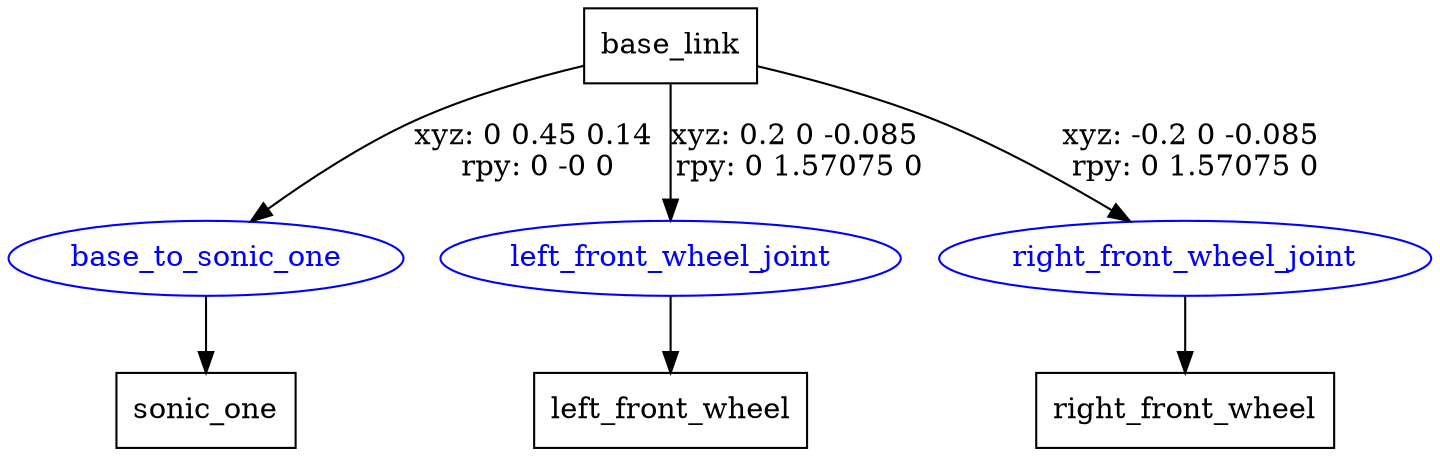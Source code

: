 digraph G {
node [shape=box];
"base_link" [label="base_link"];
"sonic_one" [label="sonic_one"];
"left_front_wheel" [label="left_front_wheel"];
"right_front_wheel" [label="right_front_wheel"];
node [shape=ellipse, color=blue, fontcolor=blue];
"base_link" -> "base_to_sonic_one" [label="xyz: 0 0.45 0.14 \nrpy: 0 -0 0"]
"base_to_sonic_one" -> "sonic_one"
"base_link" -> "left_front_wheel_joint" [label="xyz: 0.2 0 -0.085 \nrpy: 0 1.57075 0"]
"left_front_wheel_joint" -> "left_front_wheel"
"base_link" -> "right_front_wheel_joint" [label="xyz: -0.2 0 -0.085 \nrpy: 0 1.57075 0"]
"right_front_wheel_joint" -> "right_front_wheel"
}

